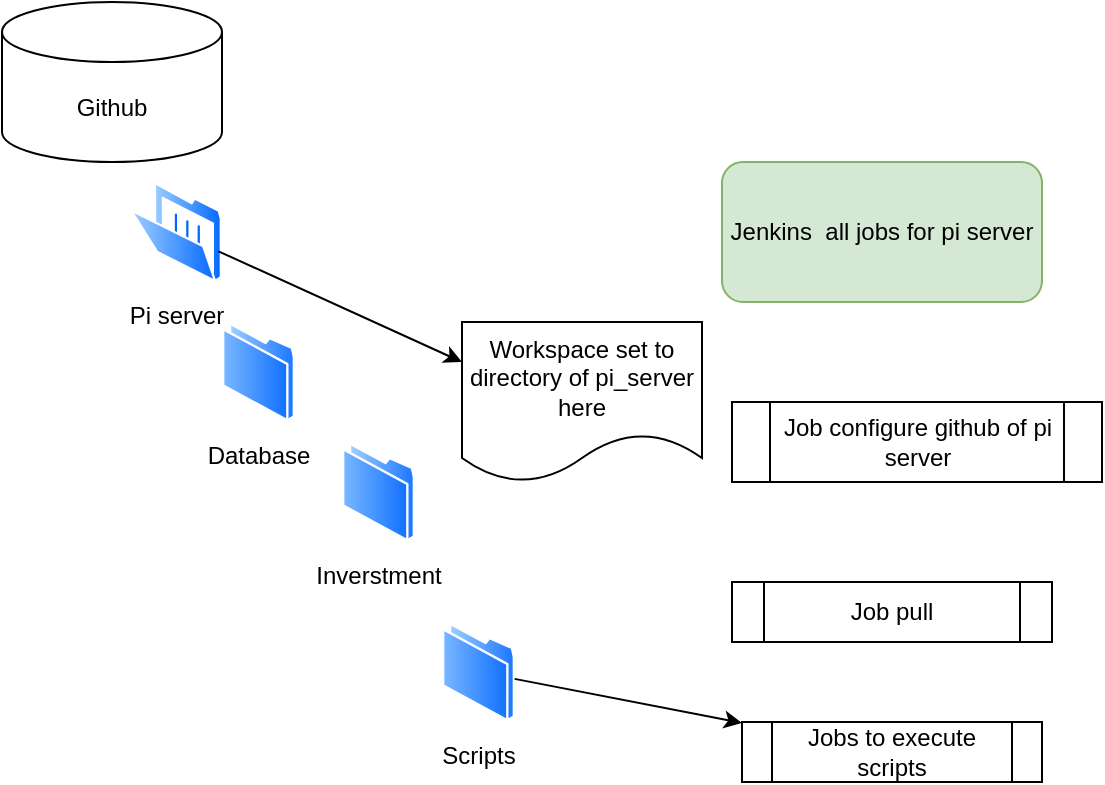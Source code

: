 <mxfile version="13.9.2" type="github">
  <diagram id="mXG4PAfmD-UgTnTKrAta" name="Page-1">
    <mxGraphModel dx="560" dy="474" grid="1" gridSize="10" guides="1" tooltips="1" connect="1" arrows="1" fold="1" page="1" pageScale="1" pageWidth="850" pageHeight="1100" math="0" shadow="0">
      <root>
        <mxCell id="0" />
        <mxCell id="1" parent="0" />
        <mxCell id="Y2b7x41vzCOfhbko_v__-4" value="Github" style="shape=cylinder3;whiteSpace=wrap;html=1;boundedLbl=1;backgroundOutline=1;size=15;" vertex="1" parent="1">
          <mxGeometry x="140" y="20" width="110" height="80" as="geometry" />
        </mxCell>
        <mxCell id="Y2b7x41vzCOfhbko_v__-5" value="Pi server" style="aspect=fixed;perimeter=ellipsePerimeter;html=1;align=center;shadow=0;dashed=0;spacingTop=3;image;image=img/lib/active_directory/folder_open.svg;" vertex="1" parent="1">
          <mxGeometry x="204" y="110" width="46" height="50" as="geometry" />
        </mxCell>
        <mxCell id="Y2b7x41vzCOfhbko_v__-6" value="Database" style="aspect=fixed;perimeter=ellipsePerimeter;html=1;align=center;shadow=0;dashed=0;spacingTop=3;image;image=img/lib/active_directory/folder.svg;" vertex="1" parent="1">
          <mxGeometry x="250" y="180" width="36.5" height="50" as="geometry" />
        </mxCell>
        <mxCell id="Y2b7x41vzCOfhbko_v__-8" value="" style="endArrow=classic;html=1;entryX=0;entryY=0.25;entryDx=0;entryDy=0;" edge="1" parent="1" source="Y2b7x41vzCOfhbko_v__-5" target="Y2b7x41vzCOfhbko_v__-13">
          <mxGeometry width="50" height="50" relative="1" as="geometry">
            <mxPoint x="280" y="120" as="sourcePoint" />
            <mxPoint x="410" y="60" as="targetPoint" />
          </mxGeometry>
        </mxCell>
        <mxCell id="Y2b7x41vzCOfhbko_v__-9" value="Job pull" style="shape=process;whiteSpace=wrap;html=1;backgroundOutline=1;" vertex="1" parent="1">
          <mxGeometry x="505" y="310" width="160" height="30" as="geometry" />
        </mxCell>
        <mxCell id="Y2b7x41vzCOfhbko_v__-11" value="Job configure github of pi server" style="shape=process;whiteSpace=wrap;html=1;backgroundOutline=1;" vertex="1" parent="1">
          <mxGeometry x="505" y="220" width="185" height="40" as="geometry" />
        </mxCell>
        <mxCell id="Y2b7x41vzCOfhbko_v__-12" value="Jenkins &amp;nbsp;all jobs for pi server" style="rounded=1;whiteSpace=wrap;html=1;fillColor=#d5e8d4;strokeColor=#82b366;" vertex="1" parent="1">
          <mxGeometry x="500" y="100" width="160" height="70" as="geometry" />
        </mxCell>
        <mxCell id="Y2b7x41vzCOfhbko_v__-13" value="Workspace set to directory of pi_server here" style="shape=document;whiteSpace=wrap;html=1;boundedLbl=1;" vertex="1" parent="1">
          <mxGeometry x="370" y="180" width="120" height="80" as="geometry" />
        </mxCell>
        <mxCell id="Y2b7x41vzCOfhbko_v__-14" value="Jobs to execute scripts" style="shape=process;whiteSpace=wrap;html=1;backgroundOutline=1;" vertex="1" parent="1">
          <mxGeometry x="510" y="380" width="150" height="30" as="geometry" />
        </mxCell>
        <mxCell id="Y2b7x41vzCOfhbko_v__-15" value="Inverstment" style="aspect=fixed;perimeter=ellipsePerimeter;html=1;align=center;shadow=0;dashed=0;spacingTop=3;image;image=img/lib/active_directory/folder.svg;" vertex="1" parent="1">
          <mxGeometry x="310" y="240" width="36.5" height="50" as="geometry" />
        </mxCell>
        <mxCell id="Y2b7x41vzCOfhbko_v__-16" value="Scripts" style="aspect=fixed;perimeter=ellipsePerimeter;html=1;align=center;shadow=0;dashed=0;spacingTop=3;image;image=img/lib/active_directory/folder.svg;" vertex="1" parent="1">
          <mxGeometry x="360" y="330" width="36.5" height="50" as="geometry" />
        </mxCell>
        <mxCell id="Y2b7x41vzCOfhbko_v__-17" value="" style="endArrow=classic;html=1;" edge="1" parent="1" source="Y2b7x41vzCOfhbko_v__-16" target="Y2b7x41vzCOfhbko_v__-14">
          <mxGeometry width="50" height="50" relative="1" as="geometry">
            <mxPoint x="407" y="345" as="sourcePoint" />
            <mxPoint x="460" y="340" as="targetPoint" />
          </mxGeometry>
        </mxCell>
      </root>
    </mxGraphModel>
  </diagram>
</mxfile>
